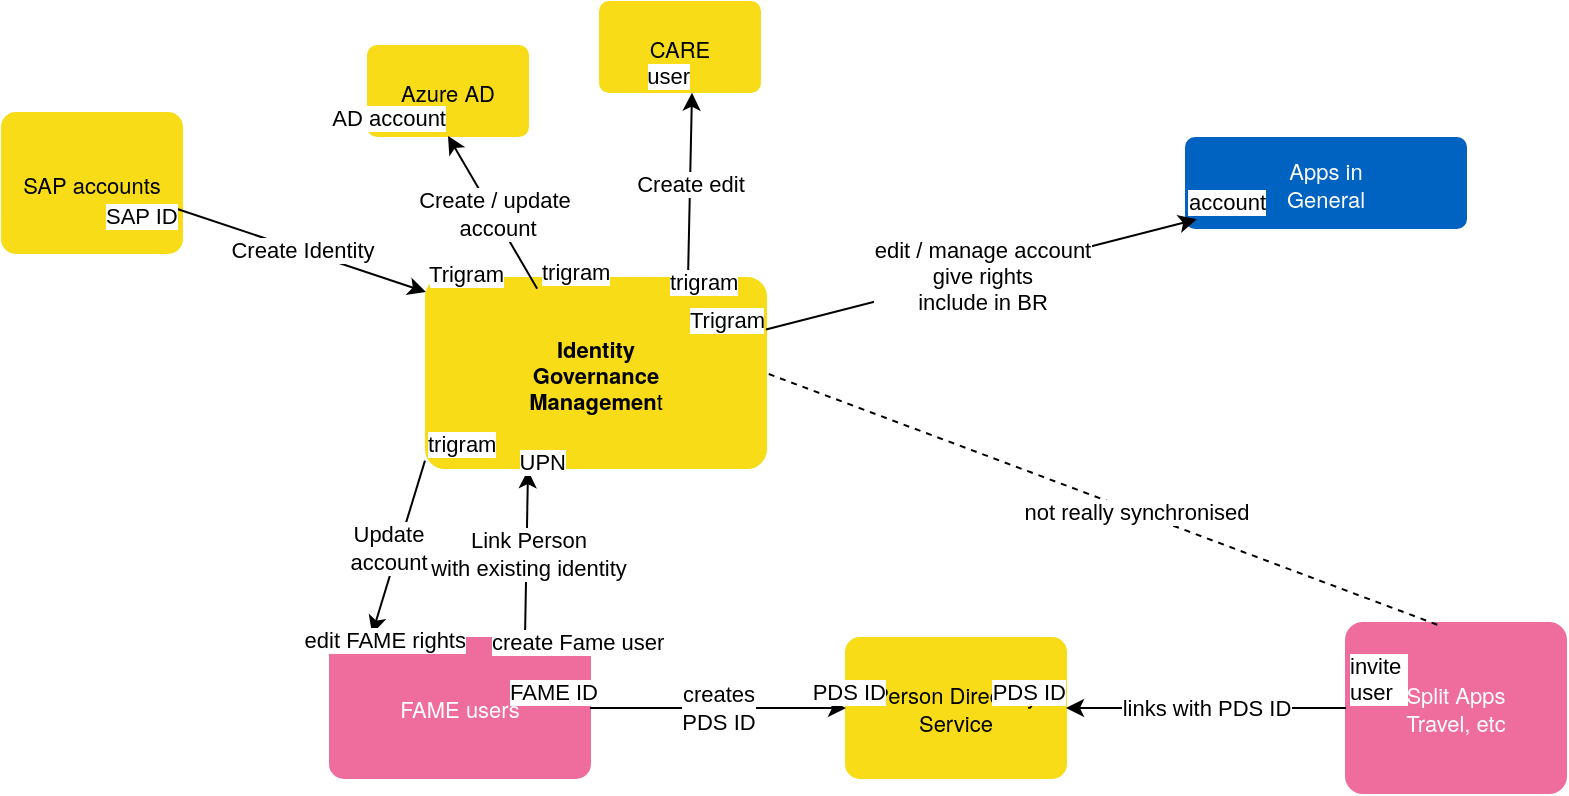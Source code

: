 <mxfile version="23.1.2" type="github">
  <diagram id="C5RBs43oDa-KdzZeNtuy" name="Page-1">
    <mxGraphModel dx="1300" dy="1132" grid="1" gridSize="10" guides="1" tooltips="1" connect="1" arrows="1" fold="1" page="1" pageScale="1" pageWidth="827" pageHeight="1169" math="0" shadow="0">
      <root>
        <mxCell id="WIyWlLk6GJQsqaUBKTNV-0" />
        <mxCell id="WIyWlLk6GJQsqaUBKTNV-1" parent="WIyWlLk6GJQsqaUBKTNV-0" />
        <object type="factSheet" label="&lt;b&gt;Identity &lt;br&gt;Governance &lt;br&gt;Managemen&lt;/b&gt;t" factSheetType="Application" factSheetId="a150b30c-0791-4697-baf8-0e4c35828d77" id="pcWrC_nRyzjh7GWseDeY-91">
          <mxCell style="shape=label;perimeter=rectanglePerimeter;fontSize=11;fontFamily=Axiforma, Helvetica Neue, Helvetica, Arial, sans-serif;align=center;verticalAlign=middle;fillColor=#0f7eb5;strokeColor=#0f7eb5;fontColor=#ffffff;startSize=45;whiteSpace=wrap;rounded=1;arcSize=10;html=1;fillColor=#f7dc17;fontColor=#000000;strokeColor=#f7dc17;" vertex="1" parent="WIyWlLk6GJQsqaUBKTNV-1">
            <mxGeometry x="1892" y="700" width="170" height="95" as="geometry" />
          </mxCell>
        </object>
        <object type="factSheet" label="SAP accounts" factSheetType="Application" factSheetId="4e930027-1eaf-47a0-bd06-682669f0a0be" id="pcWrC_nRyzjh7GWseDeY-92">
          <mxCell style="shape=label;perimeter=rectanglePerimeter;fontSize=11;fontFamily=Axiforma, Helvetica Neue, Helvetica, Arial, sans-serif;align=center;verticalAlign=middle;fillColor=#0f7eb5;strokeColor=#0f7eb5;fontColor=#ffffff;startSize=45;whiteSpace=wrap;rounded=1;arcSize=10;html=1;fillColor=#f7dc17;fontColor=#000000;strokeColor=#f7dc17;" vertex="1" parent="WIyWlLk6GJQsqaUBKTNV-1">
            <mxGeometry x="1680" y="617.5" width="90" height="70" as="geometry" />
          </mxCell>
        </object>
        <object type="factSheet" label="Azure AD" factSheetType="Application" factSheetId="c3ded5f4-ad67-49ee-9abd-1865e4881e1f" id="pcWrC_nRyzjh7GWseDeY-93">
          <mxCell style="shape=label;perimeter=rectanglePerimeter;fontSize=11;fontFamily=Axiforma, Helvetica Neue, Helvetica, Arial, sans-serif;align=center;verticalAlign=middle;fillColor=#0f7eb5;strokeColor=#0f7eb5;fontColor=#ffffff;startSize=45;whiteSpace=wrap;rounded=1;arcSize=10;html=1;fillColor=#f7dc17;fontColor=#000000;strokeColor=#f7dc17;" vertex="1" parent="WIyWlLk6GJQsqaUBKTNV-1">
            <mxGeometry x="1863" y="584" width="80" height="45" as="geometry" />
          </mxCell>
        </object>
        <object type="factSheet" label="FAME users" factSheetType="Application" factSheetId="c2974416-8f2b-426d-b62a-706bacb31a5a" id="pcWrC_nRyzjh7GWseDeY-94">
          <mxCell style="shape=label;perimeter=rectanglePerimeter;fontSize=11;fontFamily=Axiforma, Helvetica Neue, Helvetica, Arial, sans-serif;align=center;verticalAlign=middle;fillColor=#0f7eb5;strokeColor=#0f7eb5;fontColor=#ffffff;startSize=45;whiteSpace=wrap;rounded=1;arcSize=10;html=1;fillColor=#ee6d9c;fontColor=#FFFFFF;strokeColor=#ee6d9c;" vertex="1" parent="WIyWlLk6GJQsqaUBKTNV-1">
            <mxGeometry x="1844" y="880" width="130" height="70" as="geometry" />
          </mxCell>
        </object>
        <object type="factSheet" label="CARE" factSheetType="Application" factSheetId="4e930027-1eaf-47a0-bd06-682669f0a0be" id="pcWrC_nRyzjh7GWseDeY-107">
          <mxCell style="shape=label;perimeter=rectanglePerimeter;fontSize=11;fontFamily=Axiforma, Helvetica Neue, Helvetica, Arial, sans-serif;align=center;verticalAlign=middle;fillColor=#0f7eb5;strokeColor=#0f7eb5;fontColor=#ffffff;startSize=45;whiteSpace=wrap;rounded=1;arcSize=10;html=1;fillColor=#f7dc17;fontColor=#000000;strokeColor=#f7dc17;" vertex="1" parent="WIyWlLk6GJQsqaUBKTNV-1">
            <mxGeometry x="1979" y="562" width="80" height="45" as="geometry" />
          </mxCell>
        </object>
        <object type="factSheet" label="Split Apps&lt;br&gt;Travel, etc" factSheetType="Application" factSheetId="f88ba9fb-6682-423a-80e4-6531f1c1e0b2" id="pcWrC_nRyzjh7GWseDeY-112">
          <mxCell style="shape=label;perimeter=rectanglePerimeter;fontSize=11;fontFamily=Axiforma, Helvetica Neue, Helvetica, Arial, sans-serif;align=center;verticalAlign=middle;fillColor=#0f7eb5;strokeColor=#0f7eb5;fontColor=#ffffff;startSize=45;whiteSpace=wrap;rounded=1;arcSize=10;html=1;fillColor=#ee6d9c;fontColor=#FFFFFF;strokeColor=#ee6d9c;" vertex="1" parent="WIyWlLk6GJQsqaUBKTNV-1">
            <mxGeometry x="2352" y="872.5" width="110" height="85" as="geometry" />
          </mxCell>
        </object>
        <object type="factSheet" label="Person Directory Service" factSheetType="Application" factSheetId="c3ded5f4-ad67-49ee-9abd-1865e4881e1f" id="pcWrC_nRyzjh7GWseDeY-113">
          <mxCell style="shape=label;perimeter=rectanglePerimeter;fontSize=11;fontFamily=Axiforma, Helvetica Neue, Helvetica, Arial, sans-serif;align=center;verticalAlign=middle;fillColor=#0f7eb5;strokeColor=#0f7eb5;fontColor=#ffffff;startSize=45;whiteSpace=wrap;rounded=1;arcSize=10;html=1;fillColor=#f7dc17;fontColor=#000000;strokeColor=#f7dc17;" vertex="1" parent="WIyWlLk6GJQsqaUBKTNV-1">
            <mxGeometry x="2102" y="880" width="110" height="70" as="geometry" />
          </mxCell>
        </object>
        <mxCell id="pcWrC_nRyzjh7GWseDeY-122" value="" style="endArrow=classic;html=1;rounded=0;exitX=0.974;exitY=0.686;exitDx=0;exitDy=0;exitPerimeter=0;" edge="1" parent="WIyWlLk6GJQsqaUBKTNV-1" source="pcWrC_nRyzjh7GWseDeY-92">
          <mxGeometry relative="1" as="geometry">
            <mxPoint x="1732" y="707" as="sourcePoint" />
            <mxPoint x="1892" y="707" as="targetPoint" />
          </mxGeometry>
        </mxCell>
        <mxCell id="pcWrC_nRyzjh7GWseDeY-123" value="Create Identity" style="edgeLabel;resizable=0;html=1;align=center;verticalAlign=middle;" connectable="0" vertex="1" parent="pcWrC_nRyzjh7GWseDeY-122">
          <mxGeometry relative="1" as="geometry" />
        </mxCell>
        <mxCell id="pcWrC_nRyzjh7GWseDeY-124" value="SAP ID" style="edgeLabel;resizable=0;html=1;align=left;verticalAlign=bottom;" connectable="0" vertex="1" parent="pcWrC_nRyzjh7GWseDeY-122">
          <mxGeometry x="-1" relative="1" as="geometry">
            <mxPoint x="-38" y="12" as="offset" />
          </mxGeometry>
        </mxCell>
        <mxCell id="pcWrC_nRyzjh7GWseDeY-125" value="Trigram" style="edgeLabel;resizable=0;html=1;align=right;verticalAlign=bottom;" connectable="0" vertex="1" parent="pcWrC_nRyzjh7GWseDeY-122">
          <mxGeometry x="1" relative="1" as="geometry">
            <mxPoint x="40" as="offset" />
          </mxGeometry>
        </mxCell>
        <mxCell id="pcWrC_nRyzjh7GWseDeY-128" value="" style="endArrow=classic;html=1;rounded=0;exitX=0.327;exitY=0.056;exitDx=0;exitDy=0;entryX=0.5;entryY=1;entryDx=0;entryDy=0;exitPerimeter=0;" edge="1" parent="WIyWlLk6GJQsqaUBKTNV-1" source="pcWrC_nRyzjh7GWseDeY-91" target="pcWrC_nRyzjh7GWseDeY-93">
          <mxGeometry relative="1" as="geometry">
            <mxPoint x="1943" y="697.75" as="sourcePoint" />
            <mxPoint x="2133" y="614" as="targetPoint" />
          </mxGeometry>
        </mxCell>
        <mxCell id="pcWrC_nRyzjh7GWseDeY-129" value="Create / update&lt;br&gt;&amp;nbsp;account" style="edgeLabel;resizable=0;html=1;align=center;verticalAlign=middle;" connectable="0" vertex="1" parent="pcWrC_nRyzjh7GWseDeY-128">
          <mxGeometry relative="1" as="geometry" />
        </mxCell>
        <mxCell id="pcWrC_nRyzjh7GWseDeY-130" value="trigram" style="edgeLabel;resizable=0;html=1;align=left;verticalAlign=bottom;" connectable="0" vertex="1" parent="pcWrC_nRyzjh7GWseDeY-128">
          <mxGeometry x="-1" relative="1" as="geometry" />
        </mxCell>
        <mxCell id="pcWrC_nRyzjh7GWseDeY-131" value="AD account" style="edgeLabel;resizable=0;html=1;align=right;verticalAlign=bottom;" connectable="0" vertex="1" parent="pcWrC_nRyzjh7GWseDeY-128">
          <mxGeometry x="1" relative="1" as="geometry" />
        </mxCell>
        <mxCell id="pcWrC_nRyzjh7GWseDeY-133" value="&lt;br&gt;" style="endArrow=classic;html=1;rounded=0;exitX=-0.003;exitY=0.961;exitDx=0;exitDy=0;exitPerimeter=0;entryX=0.162;entryY=-0.029;entryDx=0;entryDy=0;entryPerimeter=0;" edge="1" parent="WIyWlLk6GJQsqaUBKTNV-1" source="pcWrC_nRyzjh7GWseDeY-91" target="pcWrC_nRyzjh7GWseDeY-94">
          <mxGeometry relative="1" as="geometry">
            <mxPoint x="1922" y="640" as="sourcePoint" />
            <mxPoint x="2082" y="640" as="targetPoint" />
          </mxGeometry>
        </mxCell>
        <mxCell id="pcWrC_nRyzjh7GWseDeY-134" value="Update &lt;br&gt;account" style="edgeLabel;resizable=0;html=1;align=center;verticalAlign=middle;" connectable="0" vertex="1" parent="pcWrC_nRyzjh7GWseDeY-133">
          <mxGeometry relative="1" as="geometry">
            <mxPoint x="-5" as="offset" />
          </mxGeometry>
        </mxCell>
        <mxCell id="pcWrC_nRyzjh7GWseDeY-135" value="trigram" style="edgeLabel;resizable=0;html=1;align=left;verticalAlign=bottom;" connectable="0" vertex="1" parent="pcWrC_nRyzjh7GWseDeY-133">
          <mxGeometry x="-1" relative="1" as="geometry" />
        </mxCell>
        <mxCell id="pcWrC_nRyzjh7GWseDeY-136" value="edit FAME rights" style="edgeLabel;resizable=0;html=1;align=right;verticalAlign=bottom;" connectable="0" vertex="1" parent="pcWrC_nRyzjh7GWseDeY-133">
          <mxGeometry x="1" relative="1" as="geometry">
            <mxPoint x="47" y="12" as="offset" />
          </mxGeometry>
        </mxCell>
        <mxCell id="pcWrC_nRyzjh7GWseDeY-138" value="" style="endArrow=classic;html=1;rounded=0;exitX=0.75;exitY=0;exitDx=0;exitDy=0;entryX=0.3;entryY=1.011;entryDx=0;entryDy=0;entryPerimeter=0;" edge="1" parent="WIyWlLk6GJQsqaUBKTNV-1" source="pcWrC_nRyzjh7GWseDeY-94" target="pcWrC_nRyzjh7GWseDeY-91">
          <mxGeometry relative="1" as="geometry">
            <mxPoint x="1922" y="640" as="sourcePoint" />
            <mxPoint x="2082" y="640" as="targetPoint" />
          </mxGeometry>
        </mxCell>
        <mxCell id="pcWrC_nRyzjh7GWseDeY-139" value="Link Person &lt;br&gt;with existing identity" style="edgeLabel;resizable=0;html=1;align=center;verticalAlign=middle;" connectable="0" vertex="1" parent="pcWrC_nRyzjh7GWseDeY-138">
          <mxGeometry relative="1" as="geometry" />
        </mxCell>
        <mxCell id="pcWrC_nRyzjh7GWseDeY-140" value="create Fame user" style="edgeLabel;resizable=0;html=1;align=left;verticalAlign=bottom;" connectable="0" vertex="1" parent="pcWrC_nRyzjh7GWseDeY-138">
          <mxGeometry x="-1" relative="1" as="geometry">
            <mxPoint x="-19" y="10" as="offset" />
          </mxGeometry>
        </mxCell>
        <mxCell id="pcWrC_nRyzjh7GWseDeY-141" value="UPN" style="edgeLabel;resizable=0;html=1;align=right;verticalAlign=bottom;" connectable="0" vertex="1" parent="pcWrC_nRyzjh7GWseDeY-138">
          <mxGeometry x="1" relative="1" as="geometry">
            <mxPoint x="19" y="4" as="offset" />
          </mxGeometry>
        </mxCell>
        <mxCell id="pcWrC_nRyzjh7GWseDeY-142" value="" style="endArrow=classic;html=1;rounded=0;entryX=0;entryY=0.5;entryDx=0;entryDy=0;exitX=1;exitY=0.5;exitDx=0;exitDy=0;" edge="1" parent="WIyWlLk6GJQsqaUBKTNV-1" source="pcWrC_nRyzjh7GWseDeY-94" target="pcWrC_nRyzjh7GWseDeY-113">
          <mxGeometry relative="1" as="geometry">
            <mxPoint x="1962" y="910" as="sourcePoint" />
            <mxPoint x="2143.85" y="914.67" as="targetPoint" />
          </mxGeometry>
        </mxCell>
        <mxCell id="pcWrC_nRyzjh7GWseDeY-143" value="creates&lt;br&gt;PDS ID" style="edgeLabel;resizable=0;html=1;align=center;verticalAlign=middle;" connectable="0" vertex="1" parent="pcWrC_nRyzjh7GWseDeY-142">
          <mxGeometry relative="1" as="geometry" />
        </mxCell>
        <mxCell id="pcWrC_nRyzjh7GWseDeY-144" value="FAME ID" style="edgeLabel;resizable=0;html=1;align=left;verticalAlign=bottom;" connectable="0" vertex="1" parent="pcWrC_nRyzjh7GWseDeY-142">
          <mxGeometry x="-1" relative="1" as="geometry">
            <mxPoint x="-42" as="offset" />
          </mxGeometry>
        </mxCell>
        <mxCell id="pcWrC_nRyzjh7GWseDeY-145" value="PDS ID" style="edgeLabel;resizable=0;html=1;align=right;verticalAlign=bottom;" connectable="0" vertex="1" parent="pcWrC_nRyzjh7GWseDeY-142">
          <mxGeometry x="1" relative="1" as="geometry">
            <mxPoint x="20" as="offset" />
          </mxGeometry>
        </mxCell>
        <mxCell id="pcWrC_nRyzjh7GWseDeY-147" value="" style="endArrow=classic;html=1;rounded=0;exitX=0;exitY=0.5;exitDx=0;exitDy=0;entryX=1;entryY=0.5;entryDx=0;entryDy=0;" edge="1" parent="WIyWlLk6GJQsqaUBKTNV-1" source="pcWrC_nRyzjh7GWseDeY-112" target="pcWrC_nRyzjh7GWseDeY-113">
          <mxGeometry relative="1" as="geometry">
            <mxPoint x="2362" y="920" as="sourcePoint" />
            <mxPoint x="2272" y="910" as="targetPoint" />
          </mxGeometry>
        </mxCell>
        <mxCell id="pcWrC_nRyzjh7GWseDeY-148" value="links with PDS ID" style="edgeLabel;resizable=0;html=1;align=center;verticalAlign=middle;" connectable="0" vertex="1" parent="pcWrC_nRyzjh7GWseDeY-147">
          <mxGeometry relative="1" as="geometry" />
        </mxCell>
        <mxCell id="pcWrC_nRyzjh7GWseDeY-149" value="invite&amp;nbsp;&lt;br&gt;user" style="edgeLabel;resizable=0;html=1;align=left;verticalAlign=bottom;" connectable="0" vertex="1" parent="pcWrC_nRyzjh7GWseDeY-147">
          <mxGeometry x="-1" relative="1" as="geometry" />
        </mxCell>
        <mxCell id="pcWrC_nRyzjh7GWseDeY-150" value="PDS ID" style="edgeLabel;resizable=0;html=1;align=right;verticalAlign=bottom;" connectable="0" vertex="1" parent="pcWrC_nRyzjh7GWseDeY-147">
          <mxGeometry x="1" relative="1" as="geometry" />
        </mxCell>
        <mxCell id="pcWrC_nRyzjh7GWseDeY-151" value="" style="endArrow=classic;html=1;rounded=0;exitX=0.465;exitY=-0.021;exitDx=0;exitDy=0;exitPerimeter=0;entryX=0.575;entryY=1.007;entryDx=0;entryDy=0;entryPerimeter=0;" edge="1" parent="WIyWlLk6GJQsqaUBKTNV-1" target="pcWrC_nRyzjh7GWseDeY-107">
          <mxGeometry relative="1" as="geometry">
            <mxPoint x="2023.05" y="698.005" as="sourcePoint" />
            <mxPoint x="2186" y="655" as="targetPoint" />
          </mxGeometry>
        </mxCell>
        <mxCell id="pcWrC_nRyzjh7GWseDeY-152" value="Create edit" style="edgeLabel;resizable=0;html=1;align=center;verticalAlign=middle;" connectable="0" vertex="1" parent="pcWrC_nRyzjh7GWseDeY-151">
          <mxGeometry relative="1" as="geometry" />
        </mxCell>
        <mxCell id="pcWrC_nRyzjh7GWseDeY-153" value="trigram" style="edgeLabel;resizable=0;html=1;align=left;verticalAlign=bottom;" connectable="0" vertex="1" parent="pcWrC_nRyzjh7GWseDeY-151">
          <mxGeometry x="-1" relative="1" as="geometry">
            <mxPoint x="-11" y="12" as="offset" />
          </mxGeometry>
        </mxCell>
        <mxCell id="pcWrC_nRyzjh7GWseDeY-154" value="user" style="edgeLabel;resizable=0;html=1;align=right;verticalAlign=bottom;" connectable="0" vertex="1" parent="pcWrC_nRyzjh7GWseDeY-151">
          <mxGeometry x="1" relative="1" as="geometry" />
        </mxCell>
        <mxCell id="pcWrC_nRyzjh7GWseDeY-155" value="" style="endArrow=none;dashed=1;html=1;rounded=0;entryX=1;entryY=0.5;entryDx=0;entryDy=0;exitX=0.415;exitY=0.01;exitDx=0;exitDy=0;exitPerimeter=0;" edge="1" parent="WIyWlLk6GJQsqaUBKTNV-1" source="pcWrC_nRyzjh7GWseDeY-112" target="pcWrC_nRyzjh7GWseDeY-91">
          <mxGeometry width="50" height="50" relative="1" as="geometry">
            <mxPoint x="2402" y="870" as="sourcePoint" />
            <mxPoint x="2452" y="820" as="targetPoint" />
          </mxGeometry>
        </mxCell>
        <mxCell id="pcWrC_nRyzjh7GWseDeY-156" value="not really synchronised" style="edgeLabel;html=1;align=center;verticalAlign=middle;resizable=0;points=[];" vertex="1" connectable="0" parent="pcWrC_nRyzjh7GWseDeY-155">
          <mxGeometry x="-0.099" relative="1" as="geometry">
            <mxPoint as="offset" />
          </mxGeometry>
        </mxCell>
        <object type="factSheet" label="Apps in &lt;br&gt;General" factSheetType="Application" factSheetId="81e82283-552a-4d8f-a5e4-d4f9e5ef8d28" id="pcWrC_nRyzjh7GWseDeY-157">
          <mxCell style="shape=label;perimeter=rectanglePerimeter;fontSize=11;fontFamily=Axiforma, Helvetica Neue, Helvetica, Arial, sans-serif;align=center;verticalAlign=middle;fillColor=#0f7eb5;strokeColor=#0f7eb5;fontColor=#ffffff;startSize=45;whiteSpace=wrap;rounded=1;arcSize=10;html=1;fillColor=#0062c1;fontColor=#FFFFFF;strokeColor=#0062c1;" vertex="1" parent="WIyWlLk6GJQsqaUBKTNV-1">
            <mxGeometry x="2272" y="630" width="140" height="45" as="geometry" />
          </mxCell>
        </object>
        <mxCell id="pcWrC_nRyzjh7GWseDeY-158" value="" style="endArrow=classic;html=1;rounded=0;entryX=0.038;entryY=0.904;entryDx=0;entryDy=0;entryPerimeter=0;" edge="1" parent="WIyWlLk6GJQsqaUBKTNV-1" source="pcWrC_nRyzjh7GWseDeY-91" target="pcWrC_nRyzjh7GWseDeY-157">
          <mxGeometry relative="1" as="geometry">
            <mxPoint x="2062" y="730" as="sourcePoint" />
            <mxPoint x="2222" y="730" as="targetPoint" />
          </mxGeometry>
        </mxCell>
        <mxCell id="pcWrC_nRyzjh7GWseDeY-159" value="edit / manage account&lt;br&gt;give rights&lt;br&gt;include in BR&lt;br&gt;" style="edgeLabel;resizable=0;html=1;align=center;verticalAlign=middle;" connectable="0" vertex="1" parent="pcWrC_nRyzjh7GWseDeY-158">
          <mxGeometry relative="1" as="geometry" />
        </mxCell>
        <mxCell id="pcWrC_nRyzjh7GWseDeY-160" value="Trigram" style="edgeLabel;resizable=0;html=1;align=left;verticalAlign=bottom;" connectable="0" vertex="1" parent="pcWrC_nRyzjh7GWseDeY-158">
          <mxGeometry x="-1" relative="1" as="geometry">
            <mxPoint x="-40" y="4" as="offset" />
          </mxGeometry>
        </mxCell>
        <mxCell id="pcWrC_nRyzjh7GWseDeY-161" value="account" style="edgeLabel;resizable=0;html=1;align=right;verticalAlign=bottom;" connectable="0" vertex="1" parent="pcWrC_nRyzjh7GWseDeY-158">
          <mxGeometry x="1" relative="1" as="geometry">
            <mxPoint x="35" as="offset" />
          </mxGeometry>
        </mxCell>
      </root>
    </mxGraphModel>
  </diagram>
</mxfile>
